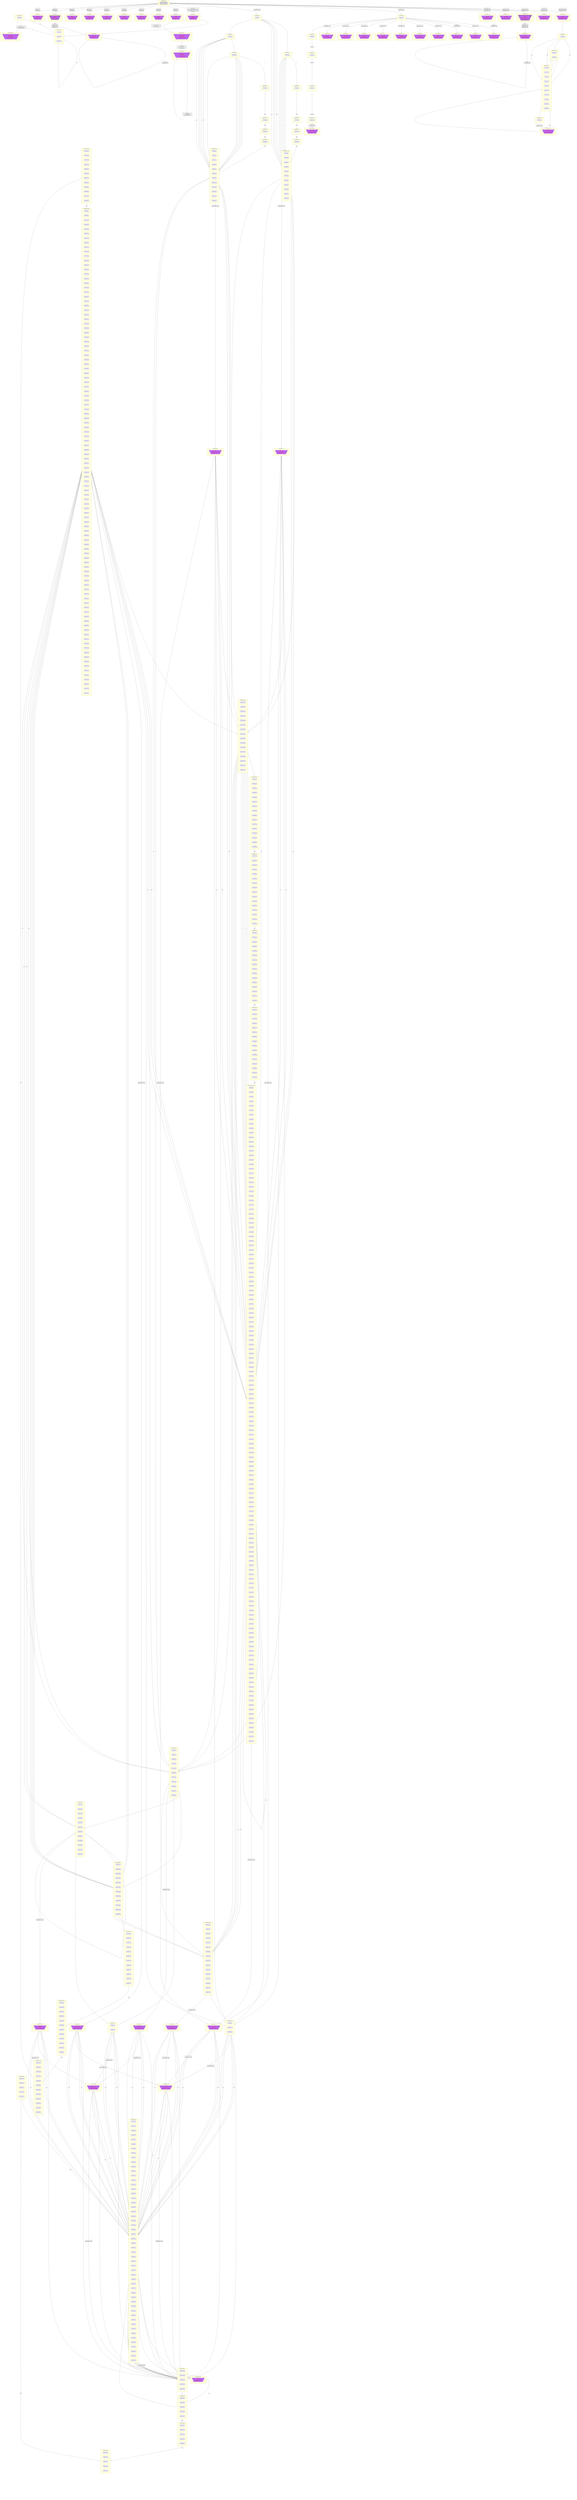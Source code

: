 flowchart
classDef c0001 color:#FF0000;
classDef c0010 stroke-dasharray: 10 10;
classDef c0011 stroke-dasharray: 10 10,color:#FF0000;
classDef c0100 fill:#BB66EE;
classDef c0101 fill:#BB66EE,color:#FF0000;
classDef c0110 fill:#BB66EE,stroke-dasharray: 10 10;
classDef c0111 fill:#BB66EE,stroke-dasharray: 10 10,color:#FF0000;
classDef c1000 stroke:#333,stroke-width:4px;
classDef c1001 stroke:#333,stroke-width:4px,color:#FF0000;
classDef c1010 stroke:#333,stroke-width:4px,stroke-dasharray: 10 10;
classDef c1011 stroke:#333,stroke-width:4px,stroke-dasharray: 10 10,color:#FF0000;
classDef c1100 stroke:#333,stroke-width:4px,fill:#BB66EE;
classDef c1101 stroke:#333,stroke-width:4px,fill:#BB66EE,color:#FF0000;
classDef c1110 stroke:#333,stroke-width:4px,fill:#BB66EE,stroke-dasharray: 10 10;
classDef c1111 stroke:#333,stroke-width:4px,fill:#BB66EE,stroke-dasharray: 10 10,color:#FF0000;
subgraph MiniDFA0_-1564488860["MiniDFA0 {1}"]
DFA0_16944152_0{{"DFA0 wholeStart"}}
class DFA0_16944152_0 c1000;
end
class MiniDFA0_-1564488860 c1000;
subgraph MiniDFA49_842891237["MiniDFA49 {1}"]
DFA1_-466466141_1[\"DFA1 {2}
AcceptToken 'char'"/]
class DFA1_-466466141_1 c0101;
end
class MiniDFA49_842891237 c0101;
subgraph MiniDFA50_814548685["MiniDFA50 {1}"]
DFA2_-842798954_2[\"DFA2 {1}
AcceptToken 'char'"/]
class DFA2_-842798954_2 c0101;
end
class MiniDFA50_814548685 c0101;
subgraph MiniDFA51_-666701631["MiniDFA51 {1}"]
DFA3_530768384_3[\"DFA3 {2}
AcceptToken 'char'
AcceptToken ','"/]
class DFA3_530768384_3 c1101;
end
class MiniDFA51_-666701631 c1101;
subgraph MiniDFA52_-1802278413["MiniDFA52 {1}"]
DFA4_-932520450_4[\"DFA4 {1}
AcceptToken 'char'"/]
class DFA4_-932520450_4 c0101;
end
class MiniDFA52_-1802278413 c0101;
subgraph MiniDFA53_-1417941637["MiniDFA53 {1}"]
DFA5_587719172_5[\"DFA5 {1}
AcceptToken 'char'"/]
class DFA5_587719172_5 c0101;
end
class MiniDFA53_-1417941637 c0101;
subgraph MiniDFA1_-1143441367["MiniDFA1 {1}"]
DFA6_-744759872_6{{"DFA6 {11}"}}
end
subgraph MiniDFA2_-876023745["MiniDFA2 {1}"]
DFA7_-967960378_7{{"DFA7 {1}"}}
end
subgraph MiniDFA54_-178898441["MiniDFA54 {1}"]
DFA8_-765982253_8[\"DFA8 {3}
AcceptToken '/'"/]
class DFA8_-765982253_8 c0101;
end
class MiniDFA54_-178898441 c0101;
subgraph MiniDFA55_-53295593["MiniDFA55 {1}"]
DFA9_-2126461449_9[\"DFA9 {1}
AcceptToken '|'"/]
class DFA9_-2126461449_9 c0101;
end
class MiniDFA55_-53295593 c0101;
subgraph MiniDFA56_102230035["MiniDFA56 {1}"]
DFA10_-1473200222_10[\"DFA10 {1}
AcceptToken '.'"/]
class DFA10_-1473200222_10 c0101;
end
class MiniDFA56_102230035 c0101;
subgraph MiniDFA57_-1957851114["MiniDFA57 {1}"]
DFA11_-1423336801_11[\"DFA11 {1}
AcceptToken '('"/]
class DFA11_-1423336801_11 c0101;
end
class MiniDFA57_-1957851114 c0101;
subgraph MiniDFA58_-251135183["MiniDFA58 {1}"]
DFA12_1030946150_12[\"DFA12 {1}
AcceptToken ')'"/]
class DFA12_1030946150_12 c0101;
end
class MiniDFA58_-251135183 c0101;
subgraph MiniDFA59_1142738461["MiniDFA59 {1}"]
DFA13_1850774341_13[\"DFA13 {1}
AcceptToken '?'"/]
class DFA13_1850774341_13 c0101;
end
class MiniDFA59_1142738461 c0101;
subgraph MiniDFA60_-1726969193["MiniDFA60 {1}"]
DFA14_1294557468_14[\"DFA14 {1}
AcceptToken '+'"/]
class DFA14_1294557468_14 c0101;
end
class MiniDFA60_-1726969193 c0101;
subgraph MiniDFA61_1161097274["MiniDFA61 {1}"]
DFA15_-256658806_15[\"DFA15 {1}
AcceptToken '*'"/]
class DFA15_-256658806_15 c0101;
end
class MiniDFA61_1161097274 c0101;
subgraph MiniDFA62_-196471580["MiniDFA62 {1}"]
DFA16_1318235336_16[\"DFA16 {1}
AcceptToken '{'"/]
class DFA16_1318235336_16 c1101;
end
class MiniDFA62_-196471580 c1101;
subgraph MiniDFA63_557822525["MiniDFA63 {1}"]
DFA17_2049302728_17[\"DFA17 {1}
AcceptToken '}'"/]
class DFA17_2049302728_17 c0101;
end
class MiniDFA63_557822525 c0101;
subgraph MiniDFA5_-1379311917["MiniDFA5 {1}"]
DFA18_-1700780446_18{{"DFA18 {1}"}}
end
subgraph MiniDFA64_40643482["MiniDFA64 {1}"]
DFA19_2031621472_19[\"DFA19 {1}
AcceptToken 'max'"/]
class DFA19_2031621472_19 c0101;
end
class MiniDFA64_40643482 c0101;
subgraph MiniDFA65_1347530852["MiniDFA65 {1}"]
DFA20_182865418_20[\"DFA20 {1}
AcceptToken 'char'"/]
class DFA20_182865418_20 c0101;
end
class MiniDFA65_1347530852 c0101;
subgraph MiniDFA66_-439096252["MiniDFA66 {1}"]
DFA21_-448374596_21[\"DFA21 {1}
AcceptToken 'char'"/]
class DFA21_-448374596_21 c0101;
end
class MiniDFA66_-439096252 c0101;
subgraph MiniDFA67_-1487789429["MiniDFA67 {1}"]
DFA22_-1483064320_22[\"DFA22 {1}
AcceptToken 'char'"/]
class DFA22_-1483064320_22 c0101;
end
class MiniDFA67_-1487789429 c0101;
subgraph MiniDFA68_645736512["MiniDFA68 {1}"]
DFA23_178007938_23[\"DFA23 {1}
AcceptToken 'char'"/]
class DFA23_178007938_23 c0101;
end
class MiniDFA68_645736512 c0101;
subgraph MiniDFA69_1919258854["MiniDFA69 {1}"]
DFA24_-1160883942_24[\"DFA24 {1}
AcceptToken 'char'"/]
class DFA24_-1160883942_24 c0101;
end
class MiniDFA69_1919258854 c0101;
subgraph MiniDFA70_129301845["MiniDFA70 {1}"]
DFA25_99568243_25[\"DFA25 {1}
AcceptToken 'char'"/]
class DFA25_99568243_25 c0101;
end
class MiniDFA70_129301845 c0101;
subgraph MiniDFA71_1089407220["MiniDFA71 {1}"]
DFA26_1981254519_26[\"DFA26 {1}
AcceptToken 'char'"/]
class DFA26_1981254519_26 c0101;
end
class MiniDFA71_1089407220 c0101;
subgraph MiniDFA72_2041419561["MiniDFA72 {1}"]
DFA27_-1747310989_27[\"DFA27 {1}
AcceptToken 'char'"/]
class DFA27_-1747310989_27 c0101;
end
class MiniDFA72_2041419561 c0101;
subgraph MiniDFA73_1816141216["MiniDFA73 {1}"]
DFA28_320067999_28[\"DFA28 {1}
AcceptToken 'char'"/]
class DFA28_320067999_28 c0101;
end
class MiniDFA73_1816141216 c0101;
subgraph MiniDFA74_-1148125694["MiniDFA74 {1}"]
DFA29_1190059532_29[\"DFA29 {1}
AcceptToken 'char'"/]
class DFA29_1190059532_29 c0101;
end
class MiniDFA74_-1148125694 c0101;
subgraph MiniDFA6_-792565095["MiniDFA6 {1}"]
DFA30_-1578301160_30{{"DFA30 {1}"}}
end
subgraph MiniDFA9_-78532286["MiniDFA9 {1}"]
DFA31_1820612443_31{{"DFA31 {7}"}}
end
subgraph MiniDFA11_198887801["MiniDFA11 {11}"]
DFA32_-363845056_32{{"DFA32 {1}"}}
DFA33_-1297231455_33{{"DFA33 {1}"}}
DFA34_-1692144055_34{{"DFA34 {1}"}}
DFA35_-1966421159_35{{"DFA35 {1}"}}
DFA46_-390422153_36{{"DFA46 {1}"}}
DFA47_565191885_37{{"DFA47 {1}"}}
DFA48_1269917626_38{{"DFA48 {1}"}}
DFA49_-1725931782_39{{"DFA49 {1}"}}
DFA50_141993855_40{{"DFA50 {1}"}}
DFA51_1795242459_41{{"DFA51 {1}"}}
DFA300_2083312142_42{{"DFA300 {1}"}}
end
subgraph MiniDFA3_58729091["MiniDFA3 {1}"]
DFA36_-1769108784_43{{"DFA36 {1}"}}
end
subgraph MiniDFA12_-1992620367["MiniDFA12 {3}"]
DFA37_1958857115_44{{"DFA37 {1}"}}
DFA64_1381359178_45{{"DFA64 {1}"}}
DFA110_163354418_46{{"DFA110 {1}"}}
end
subgraph MiniDFA75_1470957555["MiniDFA75 {1}"]
DFA38_-809129977_47[\"DFA38 {1}
AcceptToken 'inlineComment'"/]
class DFA38_-809129977_47 c0101;
end
class MiniDFA75_1470957555 c0101;
subgraph MiniDFA76_1226199141["MiniDFA76 {1}"]
DFA39_-1902216140_48[\"DFA39 {1}
AcceptToken 'min'"/]
class DFA39_-1902216140_48 c0101;
end
class MiniDFA76_1226199141 c0101;
subgraph MiniDFA4_1021904798["MiniDFA4 {10}"]
DFA40_-2141044857_49{{"DFA40 {1}"}}
DFA42_1233326708_50{{"DFA42 {1}"}}
DFA43_763469049_51{{"DFA43 {1}"}}
DFA67_-534340185_52{{"DFA67 {1}"}}
DFA69_1812541269_53{{"DFA69 {1}"}}
DFA70_-302799188_54{{"DFA70 {1}"}}
DFA72_-497486761_55{{"DFA72 {1}"}}
DFA73_302962495_56{{"DFA73 {1}"}}
DFA112_-591348661_57{{"DFA112 {1}"}}
DFA113_-64716170_58{{"DFA113 {1}"}}
end
subgraph MiniDFA13_869246909["MiniDFA13 {2}"]
DFA41_188688325_59{{"DFA41 {2}"}}
DFA68_1566309753_60{{"DFA68 {2}"}}
end
subgraph MiniDFA7_277898649["MiniDFA7 {1}"]
DFA44_2011787984_61{{"DFA44 {1}"}}
end
subgraph MiniDFA14_1039538763["MiniDFA14 {1}"]
DFA45_-1865026615_62{{"DFA45 {1}"}}
end
subgraph MiniDFA34_-1704348727["MiniDFA34 {16}"]
DFA52_1020541556_63{{"DFA52 {23}"}}
DFA85_359409636_64{{"DFA85 {32}"}}
DFA104_-640475553_65{{"DFA104 {23}"}}
DFA118_1755949054_66{{"DFA118 {16}"}}
DFA149_-433609290_67{{"DFA149 {48}"}}
DFA177_-489255047_68{{"DFA177 {32}"}}
DFA196_652043137_69{{"DFA196 {25}"}}
DFA233_-1534959239_70{{"DFA233 {41}"}}
DFA268_-1079564547_71{{"DFA268 {16}"}}
DFA292_-450144686_72{{"DFA292 {48}"}}
DFA329_385469743_73{{"DFA329 {34}"}}
DFA354_1711171438_74{{"DFA354 {25}"}}
DFA376_384461959_75{{"DFA376 {25}"}}
DFA400_-786327161_76{{"DFA400 {41}"}}
DFA472_-1622985394_77{{"DFA472 {34}"}}
DFA490_1968573713_78{{"DFA490 {25}"}}
end
subgraph MiniDFA37_1904167125["MiniDFA37 {146}"]
DFA53_181666314_79{{"DFA53 {3}"}}
DFA54_661619358_80{{"DFA54 {2}"}}
DFA56_304957367_81{{"DFA56 {3}"}}
DFA77_1566759432_82{{"DFA77 {3}"}}
DFA78_-74329481_83{{"DFA78 {3}"}}
DFA79_1299631683_84{{"DFA79 {3}"}}
DFA80_-1055359782_85{{"DFA80 {3}"}}
DFA81_1531002421_86{{"DFA81 {3}"}}
DFA82_1357351153_87{{"DFA82 {3}"}}
DFA86_253920819_88{{"DFA86 {4}"}}
DFA88_600702759_89{{"DFA88 {4}"}}
DFA105_-577832426_90{{"DFA105 {3}"}}
DFA106_-57358186_91{{"DFA106 {2}"}}
DFA109_-2059782814_92{{"DFA109 {3}"}}
DFA119_-113464566_93{{"DFA119 {2}"}}
DFA120_201819932_94{{"DFA120 {2}"}}
DFA124_-2054195861_95{{"DFA124 {4}"}}
DFA125_-1013178949_96{{"DFA125 {4}"}}
DFA126_-2039071568_97{{"DFA126 {4}"}}
DFA127_1319423281_98{{"DFA127 {4}"}}
DFA129_880411691_99{{"DFA129 {4}"}}
DFA131_152013798_100{{"DFA131 {4}"}}
DFA150_519497716_101{{"DFA150 {6}"}}
DFA152_346499553_102{{"DFA152 {6}"}}
DFA169_-603601339_103{{"DFA169 {3}"}}
DFA170_115792160_104{{"DFA170 {3}"}}
DFA171_-1781780288_105{{"DFA171 {3}"}}
DFA172_-751566092_106{{"DFA172 {3}"}}
DFA173_-1770817397_107{{"DFA173 {3}"}}
DFA174_537862290_108{{"DFA174 {3}"}}
DFA178_979474307_109{{"DFA178 {4}"}}
DFA180_-1426287719_110{{"DFA180 {4}"}}
DFA189_2136955907_111{{"DFA189 {2}"}}
DFA190_489260433_112{{"DFA190 {2}"}}
DFA191_366827360_113{{"DFA191 {2}"}}
DFA192_749072996_114{{"DFA192 {2}"}}
DFA193_-641429427_115{{"DFA193 {2}"}}
DFA194_1431540125_116{{"DFA194 {2}"}}
DFA197_1809459081_117{{"DFA197 {3}"}}
DFA198_-63389088_118{{"DFA198 {3}"}}
DFA225_-1293852535_119{{"DFA225 {6}"}}
DFA226_-1828705282_120{{"DFA226 {6}"}}
DFA227_1449952691_121{{"DFA227 {6}"}}
DFA228_-1056672930_122{{"DFA228 {6}"}}
DFA230_-1156637096_123{{"DFA230 {6}"}}
DFA232_365901971_124{{"DFA232 {6}"}}
DFA234_936381520_125{{"DFA234 {5}"}}
DFA236_1793804000_126{{"DFA236 {5}"}}
DFA269_-2055614990_127{{"DFA269 {2}"}}
DFA271_-140144933_128{{"DFA271 {2}"}}
DFA273_-1572126987_129{{"DFA273 {4}"}}
DFA274_1545439781_130{{"DFA274 {4}"}}
DFA275_-1332364492_131{{"DFA275 {4}"}}
DFA276_-107917176_132{{"DFA276 {4}"}}
DFA278_1669038335_133{{"DFA278 {4}"}}
DFA280_-577451973_134{{"DFA280 {4}"}}
DFA293_934925143_135{{"DFA293 {6}"}}
DFA295_-1480584779_136{{"DFA295 {6}"}}
DFA305_546288343_137{{"DFA305 {3}"}}
DFA306_-1467641772_138{{"DFA306 {3}"}}
DFA307_23554141_139{{"DFA307 {3}"}}
DFA308_-1495757543_140{{"DFA308 {3}"}}
DFA309_289331235_141{{"DFA309 {3}"}}
DFA310_1329529421_142{{"DFA310 {3}"}}
DFA330_-1885529218_143{{"DFA330 {4}"}}
DFA331_-2092059198_144{{"DFA331 {4}"}}
DFA333_1082583870_145{{"DFA333 {5}"}}
DFA334_-1312813705_146{{"DFA334 {5}"}}
DFA335_-1841843382_147{{"DFA335 {5}"}}
DFA336_1073681171_148{{"DFA336 {5}"}}
DFA337_1253806872_149{{"DFA337 {5}"}}
DFA338_-1519192571_150{{"DFA338 {5}"}}
DFA355_-937622030_151{{"DFA355 {3}"}}
DFA357_1373894111_152{{"DFA357 {3}"}}
DFA369_1512532161_153{{"DFA369 {2}"}}
DFA370_555356531_154{{"DFA370 {2}"}}
DFA371_-247983659_155{{"DFA371 {2}"}}
DFA372_-797377238_156{{"DFA372 {2}"}}
DFA373_720939884_157{{"DFA373 {2}"}}
DFA374_-1724524652_158{{"DFA374 {2}"}}
DFA377_429976743_159{{"DFA377 {3}"}}
DFA378_-689130717_160{{"DFA378 {3}"}}
DFA392_958570641_161{{"DFA392 {6}"}}
DFA393_-353443698_162{{"DFA393 {6}"}}
DFA394_507313651_163{{"DFA394 {6}"}}
DFA395_1472699226_164{{"DFA395 {6}"}}
DFA397_406058881_165{{"DFA397 {6}"}}
DFA399_595611877_166{{"DFA399 {6}"}}
DFA401_-1136862742_167{{"DFA401 {5}"}}
DFA403_-704170410_168{{"DFA403 {5}"}}
DFA417_-433730794_169{{"DFA417 {3}"}}
DFA428_-650301769_170{{"DFA428 {4}"}}
DFA429_-786789287_171{{"DFA429 {4}"}}
DFA430_-404191241_172{{"DFA430 {4}"}}
DFA431_422960708_173{{"DFA431 {4}"}}
DFA432_158713409_174{{"DFA432 {4}"}}
DFA433_1782684235_175{{"DFA433 {4}"}}
DFA439_881207841_176{{"DFA439 {3}"}}
DFA440_-659644324_177{{"DFA440 {3}"}}
DFA441_-544583695_178{{"DFA441 {3}"}}
DFA442_878815034_179{{"DFA442 {3}"}}
DFA443_1638219969_180{{"DFA443 {3}"}}
DFA444_-1525840660_181{{"DFA444 {3}"}}
DFA456_-779896165_182{{"DFA456 {3}"}}
DFA457_-1304863397_183{{"DFA457 {3}"}}
DFA458_-996021790_184{{"DFA458 {3}"}}
DFA459_2113203395_185{{"DFA459 {3}"}}
DFA460_1001543614_186{{"DFA460 {3}"}}
DFA461_973114008_187{{"DFA461 {3}"}}
DFA473_-1488750015_188{{"DFA473 {4}"}}
DFA474_-170385627_189{{"DFA474 {4}"}}
DFA476_-1058700297_190{{"DFA476 {5}"}}
DFA477_-1332550928_191{{"DFA477 {5}"}}
DFA478_948774558_192{{"DFA478 {5}"}}
DFA479_-1123808061_193{{"DFA479 {5}"}}
DFA480_-216904834_194{{"DFA480 {5}"}}
DFA481_-1038272622_195{{"DFA481 {5}"}}
DFA491_-318046678_196{{"DFA491 {3}"}}
DFA493_-1812638632_197{{"DFA493 {3}"}}
DFA495_467708065_198{{"DFA495 {4}"}}
DFA518_-1610714121_199{{"DFA518 {3}"}}
DFA527_1302873207_200{{"DFA527 {4}"}}
DFA528_-1354692859_201{{"DFA528 {4}"}}
DFA529_-1824285336_202{{"DFA529 {4}"}}
DFA530_-629245662_203{{"DFA530 {4}"}}
DFA531_-52462753_204{{"DFA531 {4}"}}
DFA532_1639714210_205{{"DFA532 {4}"}}
DFA537_1484526935_206{{"DFA537 {3}"}}
DFA538_-1661986848_207{{"DFA538 {3}"}}
DFA539_1327317055_208{{"DFA539 {3}"}}
DFA540_-1498379582_209{{"DFA540 {3}"}}
DFA541_-1902903628_210{{"DFA541 {3}"}}
DFA542_-909525098_211{{"DFA542 {3}"}}
DFA547_1246881977_212{{"DFA547 {2}"}}
DFA553_801838169_213{{"DFA553 {6}"}}
DFA564_-1085908327_214{{"DFA564 {4}"}}
DFA582_86430331_215{{"DFA582 {3}"}}
DFA586_1153469751_216{{"DFA586 {5}"}}
DFA592_-654558436_217{{"DFA592 {2}"}}
DFA596_1112047684_218{{"DFA596 {6}"}}
DFA603_-43440696_219{{"DFA603 {4}"}}
DFA604_1544819044_220{{"DFA604 {3}"}}
DFA606_-1478800653_221{{"DFA606 {3}"}}
DFA609_969393079_222{{"DFA609 {5}"}}
DFA614_47567855_223{{"DFA614 {4}"}}
DFA615_-1894218851_224{{"DFA615 {3}"}}
end
subgraph MiniDFA77_-1459210343["MiniDFA77 {1}"]
DFA55_1720107476_225[\"DFA55 {3}
AcceptToken 'scope'"/]
class DFA55_1720107476_225 c0101;
end
class MiniDFA77_-1459210343 c0101;
subgraph MiniDFA38_-122822540["MiniDFA38 {11}"]
DFA57_1465604317_226{{"DFA57 {2}"}}
DFA87_-1937510701_227{{"DFA87 {3}"}}
DFA108_1685275817_228{{"DFA108 {3}"}}
DFA151_-409644214_229{{"DFA151 {5}"}}
DFA179_1296357271_230{{"DFA179 {3}"}}
DFA235_-423894506_231{{"DFA235 {4}"}}
DFA270_1362901364_232{{"DFA270 {2}"}}
DFA294_1795844057_233{{"DFA294 {5}"}}
DFA356_919692892_234{{"DFA356 {3}"}}
DFA402_515603098_235{{"DFA402 {4}"}}
DFA492_-541001638_236{{"DFA492 {3}"}}
end
subgraph MiniDFA10_203566083["MiniDFA10 {1}"]
DFA58_1005212947_237{{"DFA58 {7}"}}
end
subgraph MiniDFA39_-918686378["MiniDFA39 {12}"]
DFA59_-2054734515_238{{"DFA59 {1}"}}
DFA60_-1743494042_239{{"DFA60 {1}"}}
DFA61_526200419_240{{"DFA61 {1}"}}
DFA62_-1367432899_241{{"DFA62 {1}"}}
DFA63_-297896128_242{{"DFA63 {1}"}}
DFA98_-1506021915_243{{"DFA98 {1}"}}
DFA99_2145600671_244{{"DFA99 {1}"}}
DFA100_-870487162_245{{"DFA100 {1}"}}
DFA101_233804070_246{{"DFA101 {1}"}}
DFA102_-1314823399_247{{"DFA102 {1}"}}
DFA103_1247705901_248{{"DFA103 {1}"}}
DFA451_-2047501813_249{{"DFA451 {1}"}}
end
subgraph MiniDFA40_2012588334["MiniDFA40 {1}"]
DFA65_1698183502_250{{"DFA65 {2}"}}
end
subgraph MiniDFA78_1449554407["MiniDFA78 {1}"]
DFA66_-607700195_251[\"DFA66 {1}
AcceptToken 'inlineComment'"/]
class DFA66_-607700195_251 c0101;
end
class MiniDFA78_1449554407 c0101;
subgraph MiniDFA41_132891221["MiniDFA41 {1}"]
DFA71_1530564430_252{{"DFA71 {1}"}}
end
subgraph MiniDFA8_-557777588["MiniDFA8 {1}"]
DFA74_207072046_253{{"DFA74 {1}"}}
end
subgraph MiniDFA19_-1578052732["MiniDFA19 {1}"]
DFA75_2049052955_254{{"DFA75 {1}"}}
end
subgraph MiniDFA15_-849809986["MiniDFA15 {16}"]
DFA76_1500820341_255{{"DFA76 {3}"}}
DFA123_1190294877_256{{"DFA123 {4}"}}
DFA168_251149966_257{{"DFA168 {3}"}}
DFA188_-711355589_258{{"DFA188 {2}"}}
DFA224_423891003_259{{"DFA224 {6}"}}
DFA272_-1750914998_260{{"DFA272 {4}"}}
DFA304_549457957_261{{"DFA304 {3}"}}
DFA332_-1551819649_262{{"DFA332 {5}"}}
DFA368_-160781712_263{{"DFA368 {2}"}}
DFA391_964708266_264{{"DFA391 {6}"}}
DFA427_942655711_265{{"DFA427 {4}"}}
DFA438_-1848844357_266{{"DFA438 {3}"}}
DFA455_1061862522_267{{"DFA455 {3}"}}
DFA475_1435739856_268{{"DFA475 {5}"}}
DFA526_651954034_269{{"DFA526 {4}"}}
DFA536_-1408203189_270{{"DFA536 {3}"}}
end
subgraph MiniDFA42_-921267714["MiniDFA42 {16}"]
DFA83_-745266114_271{{"DFA83 {1}"}}
DFA84_-828751645_272{{"DFA84 {1}"}}
DFA128_-629488840_273{{"DFA128 {2}"}}
DFA130_304457600_274{{"DFA130 {2}"}}
DFA175_-517969778_275{{"DFA175 {1}"}}
DFA176_-444596819_276{{"DFA176 {1}"}}
DFA229_1572945291_277{{"DFA229 {3}"}}
DFA231_1004245904_278{{"DFA231 {3}"}}
DFA250_1744866074_279{{"DFA250 {2}"}}
DFA252_458979130_280{{"DFA252 {2}"}}
DFA277_-1328523280_281{{"DFA277 {2}"}}
DFA279_-1274163203_282{{"DFA279 {2}"}}
DFA396_-2096956678_283{{"DFA396 {3}"}}
DFA398_2136414114_284{{"DFA398 {3}"}}
DFA413_-461135610_285{{"DFA413 {2}"}}
DFA415_1144862507_286{{"DFA415 {2}"}}
end
subgraph MiniDFA43_-565888129["MiniDFA43 {3}"]
DFA89_1878552512_287{{"DFA89 {2}"}}
DFA121_-1090534103_288{{"DFA121 {1}"}}
DFA153_-1033263179_289{{"DFA153 {3}"}}
end
subgraph MiniDFA79_225943267["MiniDFA79 {1}"]
DFA90_-413276410_290[\"DFA90 {3}
AcceptToken 'scope'"/]
class DFA90_-413276410_290 c0101;
end
class MiniDFA79_225943267 c0101;
subgraph MiniDFA35_-451589683["MiniDFA35 {12}"]
DFA91_-696816144_291{{"DFA91 {23}"}}
DFA132_-1712707236_292{{"DFA132 {32}"}}
DFA155_-2039651060_293{{"DFA155 {39}"}}
DFA181_884865263_294{{"DFA181 {23}"}}
DFA206_-1563095969_295{{"DFA206 {48}"}}
DFA237_1983226565_296{{"DFA237 {41}"}}
DFA281_1065265171_297{{"DFA281 {32}"}}
DFA296_-25018569_298{{"DFA296 {39}"}}
DFA386_1612923296_299{{"DFA386 {48}"}}
DFA404_-755199220_300{{"DFA404 {41}"}}
DFA445_1589845316_301{{"DFA445 {32}"}}
DFA543_1190382238_302{{"DFA543 {32}"}}
end
subgraph MiniDFA44_1745763554["MiniDFA44 {108}"]
DFA92_1402295046_303{{"DFA92 {3}"}}
DFA94_-701898643_304{{"DFA94 {3}"}}
DFA133_1211954898_305{{"DFA133 {4}"}}
DFA135_303338656_306{{"DFA135 {4}"}}
DFA143_-1769214525_307{{"DFA143 {3}"}}
DFA144_-213501455_308{{"DFA144 {3}"}}
DFA145_74582384_309{{"DFA145 {3}"}}
DFA146_-403797321_310{{"DFA146 {3}"}}
DFA147_-243649743_311{{"DFA147 {3}"}}
DFA148_1554076688_312{{"DFA148 {3}"}}
DFA156_313032823_313{{"DFA156 {5}"}}
DFA158_-1564400300_314{{"DFA158 {5}"}}
DFA182_1996148154_315{{"DFA182 {3}"}}
DFA184_753534157_316{{"DFA184 {3}"}}
DFA200_-2010313053_317{{"DFA200 {4}"}}
DFA201_-652283567_318{{"DFA201 {4}"}}
DFA202_49551426_319{{"DFA202 {4}"}}
DFA203_-247904211_320{{"DFA203 {4}"}}
DFA204_317360838_321{{"DFA204 {4}"}}
DFA205_-1997084098_322{{"DFA205 {4}"}}
DFA207_1613448418_323{{"DFA207 {6}"}}
DFA209_1312421384_324{{"DFA209 {6}"}}
DFA238_-2048375580_325{{"DFA238 {5}"}}
DFA240_1052121190_326{{"DFA240 {5}"}}
DFA246_-349846023_327{{"DFA246 {5}"}}
DFA247_-1422614611_328{{"DFA247 {5}"}}
DFA248_-481411790_329{{"DFA248 {5}"}}
DFA249_71640174_330{{"DFA249 {5}"}}
DFA251_-806954731_331{{"DFA251 {5}"}}
DFA253_343880829_332{{"DFA253 {5}"}}
DFA282_652448220_333{{"DFA282 {4}"}}
DFA284_-1593981323_334{{"DFA284 {4}"}}
DFA286_-1239275626_335{{"DFA286 {3}"}}
DFA287_-807560053_336{{"DFA287 {3}"}}
DFA288_145860931_337{{"DFA288 {3}"}}
DFA289_-1081118407_338{{"DFA289 {3}"}}
DFA290_737077985_339{{"DFA290 {3}"}}
DFA291_906950400_340{{"DFA291 {3}"}}
DFA297_330046594_341{{"DFA297 {5}"}}
DFA299_-508481833_342{{"DFA299 {5}"}}
DFA313_-2028653569_343{{"DFA313 {6}"}}
DFA314_2089826783_344{{"DFA314 {6}"}}
DFA315_-807736061_345{{"DFA315 {6}"}}
DFA316_-1140337822_346{{"DFA316 {6}"}}
DFA317_-1898021404_347{{"DFA317 {6}"}}
DFA318_-374253415_348{{"DFA318 {6}"}}
DFA340_-1706957561_349{{"DFA340 {5}"}}
DFA341_-1119279689_350{{"DFA341 {5}"}}
DFA342_522750949_351{{"DFA342 {5}"}}
DFA343_919038158_352{{"DFA343 {5}"}}
DFA344_525608336_353{{"DFA344 {5}"}}
DFA345_-1711726013_354{{"DFA345 {5}"}}
DFA380_201702212_355{{"DFA380 {4}"}}
DFA381_-758931998_356{{"DFA381 {4}"}}
DFA382_1728997469_357{{"DFA382 {4}"}}
DFA383_-290185603_358{{"DFA383 {4}"}}
DFA384_1890538402_359{{"DFA384 {4}"}}
DFA385_-766964812_360{{"DFA385 {4}"}}
DFA387_1246919136_361{{"DFA387 {6}"}}
DFA389_442747989_362{{"DFA389 {6}"}}
DFA405_1094153168_363{{"DFA405 {5}"}}
DFA407_-1064573428_364{{"DFA407 {5}"}}
DFA409_1062363483_365{{"DFA409 {5}"}}
DFA410_-107022917_366{{"DFA410 {5}"}}
DFA411_1935381946_367{{"DFA411 {5}"}}
DFA412_-972343374_368{{"DFA412 {5}"}}
DFA414_872761749_369{{"DFA414 {5}"}}
DFA416_-1485181833_370{{"DFA416 {5}"}}
DFA446_626877535_371{{"DFA446 {4}"}}
DFA448_-1379600703_372{{"DFA448 {4}"}}
DFA464_-1523913446_373{{"DFA464 {6}"}}
DFA465_-1823337099_374{{"DFA465 {6}"}}
DFA466_-929628426_375{{"DFA466 {6}"}}
DFA467_-1711489459_376{{"DFA467 {6}"}}
DFA468_955898247_377{{"DFA468 {6}"}}
DFA469_1110536544_378{{"DFA469 {6}"}}
DFA483_1507746913_379{{"DFA483 {5}"}}
DFA484_-1691323747_380{{"DFA484 {5}"}}
DFA485_1620131457_381{{"DFA485 {5}"}}
DFA486_-1832703975_382{{"DFA486 {5}"}}
DFA487_-1378078438_383{{"DFA487 {5}"}}
DFA488_-1671875830_384{{"DFA488 {5}"}}
DFA501_-1229077503_385{{"DFA501 {3}"}}
DFA510_-1560967484_386{{"DFA510 {4}"}}
DFA511_931599739_387{{"DFA511 {4}"}}
DFA512_1818217767_388{{"DFA512 {4}"}}
DFA513_1874780873_389{{"DFA513 {4}"}}
DFA514_1815903989_390{{"DFA514 {4}"}}
DFA515_841944865_391{{"DFA515 {4}"}}
DFA544_1984334779_392{{"DFA544 {4}"}}
DFA546_2098653690_393{{"DFA546 {4}"}}
DFA549_1838600622_394{{"DFA549 {4}"}}
DFA558_-2094083790_395{{"DFA558 {5}"}}
DFA568_553933978_396{{"DFA568 {3}"}}
DFA576_323340592_397{{"DFA576 {4}"}}
DFA577_455016405_398{{"DFA577 {4}"}}
DFA578_-505422228_399{{"DFA578 {4}"}}
DFA579_-526247676_400{{"DFA579 {4}"}}
DFA580_1429338751_401{{"DFA580 {4}"}}
DFA581_-1429993598_402{{"DFA581 {4}"}}
DFA583_-33571457_403{{"DFA583 {6}"}}
DFA587_1035664119_404{{"DFA587 {5}"}}
DFA594_-1701179964_405{{"DFA594 {4}"}}
DFA600_-146632463_406{{"DFA600 {5}"}}
DFA607_1776041002_407{{"DFA607 {6}"}}
DFA610_-955369958_408{{"DFA610 {5}"}}
DFA613_-2094761446_409{{"DFA613 {4}"}}
DFA617_1712687468_410{{"DFA617 {4}"}}
end
subgraph MiniDFA45_160662095["MiniDFA45 {12}"]
DFA93_154806820_411{{"DFA93 {3}"}}
DFA134_-1732434560_412{{"DFA134 {4}"}}
DFA157_-241831789_413{{"DFA157 {5}"}}
DFA183_227566569_414{{"DFA183 {3}"}}
DFA208_-389465409_415{{"DFA208 {6}"}}
DFA239_-1559286057_416{{"DFA239 {5}"}}
DFA283_-890615127_417{{"DFA283 {4}"}}
DFA298_-1745135626_418{{"DFA298 {5}"}}
DFA388_-2057061085_419{{"DFA388 {6}"}}
DFA406_1701297922_420{{"DFA406 {5}"}}
DFA447_232563883_421{{"DFA447 {4}"}}
DFA545_-1817766437_422{{"DFA545 {4}"}}
end
subgraph MiniDFA46_-582753307["MiniDFA46 {2}"]
DFA95_934921672_423{{"DFA95 {2}"}}
DFA159_-587555032_424{{"DFA159 {3}"}}
end
subgraph MiniDFA80_2146906246["MiniDFA80 {1}"]
DFA96_1464404101_425[\"DFA96 {3}
AcceptToken 'scope'"/]
class DFA96_1464404101_425 c0101;
end
class MiniDFA80_2146906246 c0101;
subgraph MiniDFA16_-70014188["MiniDFA16 {1}"]
DFA97_1590003174_426{{"DFA97 {1}"}}
end
subgraph MiniDFA81_-2040650432["MiniDFA81 {1}"]
DFA107_-676525888_427[\"DFA107 {3}
AcceptToken 'scope'"/]
class DFA107_-676525888_427 c0101;
end
class MiniDFA81_-2040650432 c0101;
subgraph MiniDFA82_416312590["MiniDFA82 {1}"]
DFA111_-1816148618_428[\"DFA111 {1}
AcceptToken 'blockComment'"/]
class DFA111_-1816148618_428 c0101;
end
class MiniDFA82_416312590 c0101;
subgraph MiniDFA83_42426882["MiniDFA83 {1}"]
DFA114_-159807246_429[\"DFA114 {1}
AcceptToken 'refVt'"/]
class DFA114_-159807246_429 c0101;
end
class MiniDFA83_42426882 c0101;
subgraph MiniDFA47_1903133617["MiniDFA47 {1}"]
DFA115_1871586964_430{{"DFA115 {1}"}}
end
subgraph MiniDFA24_-294812210["MiniDFA24 {1}"]
DFA116_-82564238_431{{"DFA116 {1}"}}
end
subgraph MiniDFA20_-1171773440["MiniDFA20 {16}"]
DFA117_-363928094_432{{"DFA117 {3}"}}
DFA195_-187235366_433{{"DFA195 {4}"}}
DFA267_-1852977607_434{{"DFA267 {3}"}}
DFA302_788745069_435{{"DFA302 {2}"}}
DFA328_1021031180_436{{"DFA328 {6}"}}
DFA375_-845361289_437{{"DFA375 {4}"}}
DFA420_625915082_438{{"DFA420 {3}"}}
DFA434_-705226295_439{{"DFA434 {5}"}}
DFA453_997971205_440{{"DFA453 {2}"}}
DFA471_-1174366220_441{{"DFA471 {6}"}}
DFA503_-1228841107_442{{"DFA503 {4}"}}
DFA508_2115188654_443{{"DFA508 {3}"}}
DFA521_1456966786_444{{"DFA521 {3}"}}
DFA533_1682348156_445{{"DFA533 {5}"}}
DFA570_-1642434395_446{{"DFA570 {4}"}}
DFA574_1557740685_447{{"DFA574 {3}"}}
end
subgraph MiniDFA84_-780717701["MiniDFA84 {1}"]
DFA122_-718238184_448[\"DFA122 {2}
AcceptToken 'scope'"/]
class DFA122_-718238184_448 c0101;
end
class MiniDFA84_-780717701 c0101;
subgraph MiniDFA36_959556427["MiniDFA36 {5}"]
DFA136_1925899605_449{{"DFA136 {16}"}}
DFA161_-853437322_450{{"DFA161 {32}"}}
DFA219_-166700093_451{{"DFA219 {9}"}}
DFA241_2077520202_452{{"DFA241 {25}"}}
DFA263_1609276286_453{{"DFA263 {18}"}}
end
subgraph MiniDFA48_-348829668["MiniDFA48 {54}"]
DFA137_-2029145306_454{{"DFA137 {2}"}}
DFA138_184801705_455{{"DFA138 {1}"}}
DFA140_1916585818_456{{"DFA140 {2}"}}
DFA141_1593150553_457{{"DFA141 {1}"}}
DFA162_-591303532_458{{"DFA162 {4}"}}
DFA163_-613775363_459{{"DFA163 {2}"}}
DFA165_-312129245_460{{"DFA165 {4}"}}
DFA166_-426362773_461{{"DFA166 {3}"}}
DFA211_-1730310341_462{{"DFA211 {2}"}}
DFA212_-899710498_463{{"DFA212 {2}"}}
DFA213_-762750888_464{{"DFA213 {2}"}}
DFA214_2005676858_465{{"DFA214 {2}"}}
DFA215_-1143678876_466{{"DFA215 {2}"}}
DFA216_-223771956_467{{"DFA216 {2}"}}
DFA217_1831127891_468{{"DFA217 {1}"}}
DFA218_-483347670_469{{"DFA218 {1}"}}
DFA220_228490607_470{{"DFA220 {1}"}}
DFA221_1360037060_471{{"DFA221 {1}"}}
DFA242_2089432400_472{{"DFA242 {3}"}}
DFA243_127389074_473{{"DFA243 {3}"}}
DFA244_1244418659_474{{"DFA244 {2}"}}
DFA255_1608398299_475{{"DFA255 {4}"}}
DFA256_1088312076_476{{"DFA256 {4}"}}
DFA257_-1890578063_477{{"DFA257 {4}"}}
DFA258_246019706_478{{"DFA258 {4}"}}
DFA259_247042969_479{{"DFA259 {4}"}}
DFA260_1350289114_480{{"DFA260 {4}"}}
DFA261_-148867614_481{{"DFA261 {2}"}}
DFA262_970950226_482{{"DFA262 {2}"}}
DFA264_1820595423_483{{"DFA264 {2}"}}
DFA265_444950249_484{{"DFA265 {2}"}}
DFA321_-1369602486_485{{"DFA321 {1}"}}
DFA322_419700058_486{{"DFA322 {1}"}}
DFA323_1437861796_487{{"DFA323 {1}"}}
DFA324_1246312758_488{{"DFA324 {1}"}}
DFA325_-898201558_489{{"DFA325 {1}"}}
DFA326_-1346794232_490{{"DFA326 {1}"}}
DFA347_397781149_491{{"DFA347 {3}"}}
DFA348_-1522964142_492{{"DFA348 {3}"}}
DFA349_-769774548_493{{"DFA349 {3}"}}
DFA350_669005554_494{{"DFA350 {3}"}}
DFA351_-821462736_495{{"DFA351 {3}"}}
DFA352_-895955820_496{{"DFA352 {3}"}}
DFA360_-218311498_497{{"DFA360 {2}"}}
DFA361_1363967762_498{{"DFA361 {2}"}}
DFA362_-697092116_499{{"DFA362 {2}"}}
DFA363_1100831674_500{{"DFA363 {2}"}}
DFA364_248419659_501{{"DFA364 {2}"}}
DFA365_476647495_502{{"DFA365 {2}"}}
DFA551_134390761_503{{"DFA551 {2}"}}
DFA561_-1604446668_504{{"DFA561 {4}"}}
DFA584_156047288_505{{"DFA584 {1}"}}
DFA588_-1985093816_506{{"DFA588 {3}"}}
DFA591_-66092508_507{{"DFA591 {2}"}}
end
subgraph MiniDFA85_223547861["MiniDFA85 {1}"]
DFA139_-1985013682_508[\"DFA139 {2}
AcceptToken 'scope'"/]
class DFA139_-1985013682_508 c0101;
end
class MiniDFA85_223547861 c0101;
subgraph MiniDFA17_-1355077629["MiniDFA17 {12}"]
DFA142_6268964_509{{"DFA142 {3}"}}
DFA199_978580891_510{{"DFA199 {4}"}}
DFA245_-261869890_511{{"DFA245 {5}"}}
DFA285_-1195108763_512{{"DFA285 {3}"}}
DFA312_-230063666_513{{"DFA312 {6}"}}
DFA339_-1131649045_514{{"DFA339 {5}"}}
DFA379_1344009756_515{{"DFA379 {4}"}}
DFA408_-1983074745_516{{"DFA408 {5}"}}
DFA463_1297685003_517{{"DFA463 {6}"}}
DFA482_765609830_518{{"DFA482 {5}"}}
DFA509_403231874_519{{"DFA509 {4}"}}
DFA575_1431934254_520{{"DFA575 {4}"}}
end
subgraph MiniDFA86_-864200611["MiniDFA86 {1}"]
DFA154_-1781667555_521[\"DFA154 {4}
AcceptToken 'scope'"/]
class DFA154_-1781667555_521 c0101;
end
class MiniDFA86_-864200611 c0101;
subgraph MiniDFA87_1405914729["MiniDFA87 {1}"]
DFA160_-1319318110_522[\"DFA160 {4}
AcceptToken 'scope'"/]
class DFA160_-1319318110_522 c0101;
end
class MiniDFA87_1405914729 c0101;
subgraph MiniDFA88_-1842715272["MiniDFA88 {1}"]
DFA164_-319089335_523[\"DFA164 {3}
AcceptToken 'scope'"/]
class DFA164_-319089335_523 c0101;
end
class MiniDFA88_-1842715272 c0101;
subgraph MiniDFA21_-1804639411["MiniDFA21 {1}"]
DFA167_1748979468_524{{"DFA167 {1}"}}
end
subgraph MiniDFA89_2058828144["MiniDFA89 {1}"]
DFA185_562927614_525[\"DFA185 {1}
AcceptToken 'char'"/]
class DFA185_562927614_525 c0101;
end
class MiniDFA89_2058828144 c0101;
subgraph MiniDFA29_977233616["MiniDFA29 {1}"]
DFA186_-1568638491_526{{"DFA186 {1}"}}
end
subgraph MiniDFA25_-635781597["MiniDFA25 {16}"]
DFA187_19982576_527{{"DFA187 {3}"}}
DFA303_597505342_528{{"DFA303 {4}"}}
DFA367_-68184002_529{{"DFA367 {3}"}}
DFA418_1901273986_530{{"DFA418 {2}"}}
DFA426_1882842632_531{{"DFA426 {6}"}}
DFA454_507775553_532{{"DFA454 {4}"}}
DFA496_-672078123_533{{"DFA496 {3}"}}
DFA504_-272392778_534{{"DFA504 {5}"}}
DFA519_-1232920889_535{{"DFA519 {2}"}}
DFA525_-1171065505_536{{"DFA525 {6}"}}
DFA554_24624097_537{{"DFA554 {4}"}}
DFA559_-1376353958_538{{"DFA559 {3}"}}
DFA565_1274490866_539{{"DFA565 {3}"}}
DFA571_-1256677671_540{{"DFA571 {5}"}}
DFA597_-1674640018_541{{"DFA597 {4}"}}
DFA601_-557627223_542{{"DFA601 {3}"}}
end
subgraph MiniDFA18_-503155464["MiniDFA18 {5}"]
DFA210_1788702725_543{{"DFA210 {2}"}}
DFA254_709495009_544{{"DFA254 {4}"}}
DFA320_-505927054_545{{"DFA320 {1}"}}
DFA346_1737540338_546{{"DFA346 {3}"}}
DFA359_-68987951_547{{"DFA359 {2}"}}
end
subgraph MiniDFA90_1906253955["MiniDFA90 {1}"]
DFA222_636435754_548[\"DFA222 {1}
AcceptToken 'scope'"/]
class DFA222_636435754_548 c0101;
end
class MiniDFA90_1906253955 c0101;
subgraph MiniDFA22_1696834914["MiniDFA22 {12}"]
DFA223_1857518633_549{{"DFA223 {3}"}}
DFA311_1631206960_550{{"DFA311 {4}"}}
DFA353_1425454021_551{{"DFA353 {5}"}}
DFA390_1727669562_552{{"DFA390 {3}"}}
DFA422_271709217_553{{"DFA422 {6}"}}
DFA435_1618885728_554{{"DFA435 {5}"}}
DFA462_-646994606_555{{"DFA462 {4}"}}
DFA489_-1653465477_556{{"DFA489 {5}"}}
DFA523_-1132707843_557{{"DFA523 {6}"}}
DFA534_1027605885_558{{"DFA534 {5}"}}
DFA560_945387906_559{{"DFA560 {4}"}}
DFA602_-2133237176_560{{"DFA602 {4}"}}
end
subgraph MiniDFA26_1043414290["MiniDFA26 {1}"]
DFA266_1339944060_561{{"DFA266 {1}"}}
end
subgraph MiniDFA30_-922968907["MiniDFA30 {16}"]
DFA301_-692135446_562{{"DFA301 {3}"}}
DFA419_996872161_563{{"DFA419 {4}"}}
DFA452_1976808203_564{{"DFA452 {3}"}}
DFA494_1455830562_565{{"DFA494 {2}"}}
DFA502_-148617872_566{{"DFA502 {6}"}}
DFA520_136961962_567{{"DFA520 {4}"}}
DFA548_2027413551_568{{"DFA548 {3}"}}
DFA555_1363462264_569{{"DFA555 {5}"}}
DFA563_329643893_570{{"DFA563 {2}"}}
DFA569_-1503879344_571{{"DFA569 {6}"}}
DFA585_1093946926_572{{"DFA585 {4}"}}
DFA589_646895733_573{{"DFA589 {3}"}}
DFA593_1540562884_574{{"DFA593 {3}"}}
DFA598_-563213672_575{{"DFA598 {5}"}}
DFA608_2132593200_576{{"DFA608 {4}"}}
DFA611_734553861_577{{"DFA611 {3}"}}
end
subgraph MiniDFA23_173596888["MiniDFA23 {5}"]
DFA319_1499093875_578{{"DFA319 {2}"}}
DFA358_1466681154_579{{"DFA358 {4}"}}
DFA424_-23959560_580{{"DFA424 {1}"}}
DFA436_240441719_581{{"DFA436 {3}"}}
DFA450_1826959453_582{{"DFA450 {2}"}}
end
subgraph MiniDFA27_-437079166["MiniDFA27 {12}"]
DFA327_-1446957993_583{{"DFA327 {3}"}}
DFA421_1640183111_584{{"DFA421 {4}"}}
DFA437_-427948344_585{{"DFA437 {5}"}}
DFA470_2018432351_586{{"DFA470 {3}"}}
DFA498_-1016522397_587{{"DFA498 {6}"}}
DFA505_-1049578939_588{{"DFA505 {5}"}}
DFA522_952340438_589{{"DFA522 {4}"}}
DFA535_262318245_590{{"DFA535 {5}"}}
DFA567_392972571_591{{"DFA567 {6}"}}
DFA572_-254513333_592{{"DFA572 {5}"}}
DFA590_463846688_593{{"DFA590 {4}"}}
DFA612_-2013957720_594{{"DFA612 {4}"}}
end
subgraph MiniDFA31_1410309543["MiniDFA31 {1}"]
DFA366_-883628910_595{{"DFA366 {1}"}}
end
subgraph MiniDFA28_609486508["MiniDFA28 {5}"]
DFA423_1449508891_596{{"DFA423 {2}"}}
DFA449_1079793950_597{{"DFA449 {4}"}}
DFA500_1300307628_598{{"DFA500 {1}"}}
DFA506_-1500768850_599{{"DFA506 {3}"}}
DFA517_-1190894568_600{{"DFA517 {2}"}}
end
subgraph MiniDFA32_787943428["MiniDFA32 {12}"]
DFA425_-752168233_601{{"DFA425 {3}"}}
DFA497_-1876590615_602{{"DFA497 {4}"}}
DFA507_-685629537_603{{"DFA507 {5}"}}
DFA524_335103234_604{{"DFA524 {3}"}}
DFA550_1452240833_605{{"DFA550 {6}"}}
DFA556_1402646732_606{{"DFA556 {5}"}}
DFA566_2040358805_607{{"DFA566 {4}"}}
DFA573_759249896_608{{"DFA573 {5}"}}
DFA595_1723486584_609{{"DFA595 {6}"}}
DFA599_-1525673215_610{{"DFA599 {5}"}}
DFA605_1353425647_611{{"DFA605 {4}"}}
DFA616_481988975_612{{"DFA616 {4}"}}
end
subgraph MiniDFA33_-1754604030["MiniDFA33 {5}"]
DFA499_505126847_613{{"DFA499 {2}"}}
DFA516_-971109530_614{{"DFA516 {4}"}}
DFA552_-761190881_615{{"DFA552 {1}"}}
DFA557_-187955535_616{{"DFA557 {3}"}}
DFA562_-139465501_617{{"DFA562 {2}"}}
end
MiniDFA0_-1564488860 -->|"<
BeginToken 'refVt''char'
ExtendToken 'char'"|MiniDFA49_842891237
MiniDFA0_-1564488860 -->|"[#32;-#35;%-']
BeginToken 'char'
ExtendToken 'char'"|MiniDFA50_814548685
MiniDFA0_-1564488860 -->|",
BeginToken 'char'','
ExtendToken 'char'','"|MiniDFA51_-666701631
MiniDFA0_-1564488860 -->|"-
BeginToken 'char'
ExtendToken 'char'"|MiniDFA52_-1802278413
MiniDFA0_-1564488860 -->|"[0-;=>@-Z_-z~]
BeginToken 'char'
ExtendToken 'char'"|MiniDFA53_-1417941637
MiniDFA0_-1564488860 -->|"#92;
BeginToken 'char'"|MiniDFA1_-1143441367
MiniDFA0_-1564488860 -->|"[
BeginToken 'scope'"|MiniDFA2_-876023745
MiniDFA0_-1564488860 -->|"/
BeginToken '/''blockComment''inlineComment'
ExtendToken '/'"|MiniDFA54_-178898441
MiniDFA0_-1564488860 -->|"|
BeginToken '|'
ExtendToken '|'"|MiniDFA55_-53295593
MiniDFA0_-1564488860 -->|".
BeginToken '.'
ExtendToken '.'"|MiniDFA56_102230035
MiniDFA0_-1564488860 -->|"(
BeginToken '('
ExtendToken '('"|MiniDFA57_-1957851114
MiniDFA0_-1564488860 -->|")
BeginToken ')'
ExtendToken ')'"|MiniDFA58_-251135183
MiniDFA0_-1564488860 -->|"?
BeginToken '?'
ExtendToken '?'"|MiniDFA59_1142738461
MiniDFA0_-1564488860 -->|"+
BeginToken '+'
ExtendToken '+'"|MiniDFA60_-1726969193
MiniDFA0_-1564488860 -->|"*
BeginToken '*'
ExtendToken '*'"|MiniDFA61_1161097274
MiniDFA0_-1564488860 -->|"{
BeginToken '{'
ExtendToken '{'"|MiniDFA62_-196471580
MiniDFA0_-1564488860 -->|"}
BeginToken '}'
ExtendToken '}'"|MiniDFA63_557822525
MiniDFA49_842891237 -->|"'"|MiniDFA5_-1379311917
MiniDFA51_-666701631 -->|"[0-9]
AcceptPrevious ','
BeginToken 'max'
ExtendToken 'max'"|MiniDFA64_40643482
MiniDFA1_-1143441367 -->|"[$()*+]
ExtendToken 'char'"|MiniDFA65_1347530852
MiniDFA1_-1143441367 -->|"-
ExtendToken 'char'"|MiniDFA66_-439096252
MiniDFA1_-1143441367 -->|"[./<>?]
ExtendToken 'char'"|MiniDFA67_-1487789429
MiniDFA1_-1143441367 -->|"[
ExtendToken 'char'"|MiniDFA68_645736512
MiniDFA1_-1143441367 -->|"#92;
ExtendToken 'char'"|MiniDFA69_1919258854
MiniDFA1_-1143441367 -->|"]
ExtendToken 'char'"|MiniDFA70_129301845
MiniDFA1_-1143441367 -->|"^
ExtendToken 'char'"|MiniDFA71_1089407220
MiniDFA1_-1143441367 -->|"{
ExtendToken 'char'"|MiniDFA72_2041419561
MiniDFA1_-1143441367 -->|"|
ExtendToken 'char'"|MiniDFA73_1816141216
MiniDFA1_-1143441367 -->|"}
ExtendToken 'char'"|MiniDFA74_-1148125694
MiniDFA1_-1143441367 -->|"u"|MiniDFA6_-792565095
MiniDFA2_-876023745 -->|"#92;"|MiniDFA9_-78532286
MiniDFA2_-876023745 -->|"[#32;-Z]"|MiniDFA11_198887801
MiniDFA2_-876023745 -->|"["|MiniDFA11_198887801
MiniDFA2_-876023745 -->|"]"|MiniDFA11_198887801
MiniDFA2_-876023745 -->|"[_-~]"|MiniDFA11_198887801
MiniDFA2_-876023745 -->|"^"|MiniDFA3_58729091
MiniDFA54_-178898441 -->|"*"|MiniDFA12_-1992620367
MiniDFA54_-178898441 -->|"/
ExtendToken 'inlineComment'"|MiniDFA75_1470957555
MiniDFA62_-196471580 -->|"[0-9]
AcceptPrevious '{'
BeginToken 'min'
ExtendToken 'min'"|MiniDFA76_1226199141
MiniDFA5_-1379311917 -->|"[#32;-&]"|MiniDFA4_1021904798
MiniDFA5_-1379311917 -->|"#92;"|MiniDFA13_869246909
MiniDFA5_-1379311917 -->|"[(-[]"|MiniDFA4_1021904798
MiniDFA5_-1379311917 -->|"[]-~]"|MiniDFA4_1021904798
MiniDFA64_40643482 -->|"[0-9]
ExtendToken 'max'"|MiniDFA64_40643482
MiniDFA6_-792565095 -->|"[0-9a-fA-F]"|MiniDFA7_277898649
MiniDFA9_-78532286 -->|"u"|MiniDFA14_1039538763
MiniDFA9_-78532286 -->|"t"|MiniDFA11_198887801
MiniDFA9_-78532286 -->|"n"|MiniDFA11_198887801
MiniDFA9_-78532286 -->|"r"|MiniDFA11_198887801
MiniDFA9_-78532286 -->|"-"|MiniDFA11_198887801
MiniDFA9_-78532286 -->|"#92;"|MiniDFA11_198887801
MiniDFA9_-78532286 -->|"^"|MiniDFA11_198887801
MiniDFA11_198887801 -->|"#92;"|MiniDFA34_-1704348727
MiniDFA11_198887801 -->|"[#32;-Z]"|MiniDFA37_1904167125
MiniDFA11_198887801 -->|"["|MiniDFA37_1904167125
MiniDFA11_198887801 -->|"]
ExtendToken 'scope'"|MiniDFA77_-1459210343
MiniDFA11_198887801 -->|"[_-~]"|MiniDFA37_1904167125
MiniDFA11_198887801 -->|"^"|MiniDFA38_-122822540
MiniDFA3_58729091 -->|"#92;"|MiniDFA10_203566083
MiniDFA3_58729091 -->|"[#32;-Z]"|MiniDFA39_-918686378
MiniDFA3_58729091 -->|"["|MiniDFA39_-918686378
MiniDFA3_58729091 -->|"]"|MiniDFA39_-918686378
MiniDFA3_58729091 -->|"^"|MiniDFA39_-918686378
MiniDFA3_58729091 -->|"[_-~]"|MiniDFA39_-918686378
MiniDFA12_-1992620367 -->|"[^*]"|MiniDFA12_-1992620367
MiniDFA12_-1992620367 -->|"*"|MiniDFA40_2012588334
MiniDFA75_1470957555 -->|"[#92;t#92;r#32;-~]
ExtendToken 'inlineComment'"|MiniDFA78_1449554407
MiniDFA76_1226199141 -->|"[0-9]
ExtendToken 'min'"|MiniDFA76_1226199141
MiniDFA4_1021904798 -->|"[#32;-&]"|MiniDFA4_1021904798
MiniDFA4_1021904798 -->|"#92;"|MiniDFA13_869246909
MiniDFA4_1021904798 -->|"[(-[]"|MiniDFA4_1021904798
MiniDFA4_1021904798 -->|"[]-~]"|MiniDFA4_1021904798
MiniDFA4_1021904798 -->|"'"|MiniDFA41_132891221
MiniDFA13_869246909 -->|"'"|MiniDFA4_1021904798
MiniDFA13_869246909 -->|"#92;"|MiniDFA4_1021904798
MiniDFA7_277898649 -->|"[0-9a-fA-F]"|MiniDFA8_-557777588
MiniDFA14_1039538763 -->|"[0-9]"|MiniDFA19_-1578052732
MiniDFA34_-1704348727 -->|"u"|MiniDFA15_-849809986
MiniDFA34_-1704348727 -->|"t"|MiniDFA37_1904167125
MiniDFA34_-1704348727 -->|"n"|MiniDFA37_1904167125
MiniDFA34_-1704348727 -->|"r"|MiniDFA37_1904167125
MiniDFA34_-1704348727 -->|"-"|MiniDFA37_1904167125
MiniDFA34_-1704348727 -->|"#92;"|MiniDFA37_1904167125
MiniDFA34_-1704348727 -->|"^"|MiniDFA37_1904167125
MiniDFA34_-1704348727 -->|"["|MiniDFA42_-921267714
MiniDFA34_-1704348727 -->|"]"|MiniDFA42_-921267714
MiniDFA37_1904167125 -->|"#92;"|MiniDFA34_-1704348727
MiniDFA37_1904167125 -->|"[#32;-Z]"|MiniDFA37_1904167125
MiniDFA37_1904167125 -->|"^"|MiniDFA38_-122822540
MiniDFA37_1904167125 -->|"[_-~]"|MiniDFA37_1904167125
MiniDFA37_1904167125 -->|"["|MiniDFA43_-565888129
MiniDFA37_1904167125 -->|"]
ExtendToken 'scope'"|MiniDFA79_225943267
MiniDFA77_-1459210343 -->|"#92;"|MiniDFA34_-1704348727
MiniDFA77_-1459210343 -->|"[#32;-Z]"|MiniDFA37_1904167125
MiniDFA77_-1459210343 -->|"^"|MiniDFA38_-122822540
MiniDFA77_-1459210343 -->|"[_-~]"|MiniDFA37_1904167125
MiniDFA77_-1459210343 -->|"["|MiniDFA43_-565888129
MiniDFA77_-1459210343 -->|"]
ExtendToken 'scope'"|MiniDFA79_225943267
MiniDFA38_-122822540 -->|"#92;"|MiniDFA35_-451589683
MiniDFA38_-122822540 -->|"[#32;-Z]"|MiniDFA44_1745763554
MiniDFA38_-122822540 -->|"^"|MiniDFA45_160662095
MiniDFA38_-122822540 -->|"[_-~]"|MiniDFA44_1745763554
MiniDFA38_-122822540 -->|"["|MiniDFA46_-582753307
MiniDFA38_-122822540 -->|"]
ExtendToken 'scope'"|MiniDFA80_2146906246
MiniDFA10_203566083 -->|"u"|MiniDFA16_-70014188
MiniDFA10_203566083 -->|"t"|MiniDFA39_-918686378
MiniDFA10_203566083 -->|"n"|MiniDFA39_-918686378
MiniDFA10_203566083 -->|"r"|MiniDFA39_-918686378
MiniDFA10_203566083 -->|"-"|MiniDFA39_-918686378
MiniDFA10_203566083 -->|"#92;"|MiniDFA39_-918686378
MiniDFA10_203566083 -->|"^"|MiniDFA39_-918686378
MiniDFA39_-918686378 -->|"#92;"|MiniDFA34_-1704348727
MiniDFA39_-918686378 -->|"[#32;-Z]"|MiniDFA37_1904167125
MiniDFA39_-918686378 -->|"["|MiniDFA37_1904167125
MiniDFA39_-918686378 -->|"]
ExtendToken 'scope'"|MiniDFA81_-2040650432
MiniDFA39_-918686378 -->|"^"|MiniDFA38_-122822540
MiniDFA39_-918686378 -->|"[_-~]"|MiniDFA37_1904167125
MiniDFA40_2012588334 -->|"[^/]"|MiniDFA12_-1992620367
MiniDFA40_2012588334 -->|"/
ExtendToken 'blockComment'"|MiniDFA82_416312590
MiniDFA78_1449554407 -->|"[#92;t#92;r#32;-~]
ExtendToken 'inlineComment'"|MiniDFA78_1449554407
MiniDFA41_132891221 -->|">
ExtendToken 'refVt'"|MiniDFA83_42426882
MiniDFA8_-557777588 -->|"[0-9a-fA-F]"|MiniDFA47_1903133617
MiniDFA19_-1578052732 -->|"[0-9]"|MiniDFA24_-294812210
MiniDFA15_-849809986 -->|"[0-9]"|MiniDFA20_-1171773440
MiniDFA42_-921267714 -->|"#92;"|MiniDFA34_-1704348727
MiniDFA42_-921267714 -->|"[#32;-Z]"|MiniDFA37_1904167125
MiniDFA42_-921267714 -->|"^"|MiniDFA38_-122822540
MiniDFA42_-921267714 -->|"[_-~]"|MiniDFA37_1904167125
MiniDFA42_-921267714 -->|"["|MiniDFA43_-565888129
MiniDFA42_-921267714 -->|"]
ExtendToken 'scope'"|MiniDFA84_-780717701
MiniDFA43_-565888129 -->|"#92;"|MiniDFA36_959556427
MiniDFA43_-565888129 -->|"[#32;-Z]"|MiniDFA48_-348829668
MiniDFA43_-565888129 -->|"["|MiniDFA48_-348829668
MiniDFA43_-565888129 -->|"]
ExtendToken 'scope'"|MiniDFA85_223547861
MiniDFA43_-565888129 -->|"[_-~]"|MiniDFA48_-348829668
MiniDFA43_-565888129 -->|"^"|MiniDFA48_-348829668
MiniDFA79_225943267 -->|"#92;"|MiniDFA36_959556427
MiniDFA79_225943267 -->|"[#32;-Z]"|MiniDFA48_-348829668
MiniDFA79_225943267 -->|"["|MiniDFA48_-348829668
MiniDFA79_225943267 -->|"]
ExtendToken 'scope'"|MiniDFA85_223547861
MiniDFA79_225943267 -->|"[_-~]"|MiniDFA48_-348829668
MiniDFA79_225943267 -->|"^"|MiniDFA48_-348829668
MiniDFA35_-451589683 -->|"u"|MiniDFA17_-1355077629
MiniDFA35_-451589683 -->|"t"|MiniDFA44_1745763554
MiniDFA35_-451589683 -->|"n"|MiniDFA44_1745763554
MiniDFA35_-451589683 -->|"r"|MiniDFA44_1745763554
MiniDFA35_-451589683 -->|"-"|MiniDFA44_1745763554
MiniDFA35_-451589683 -->|"["|MiniDFA42_-921267714
MiniDFA35_-451589683 -->|"#92;"|MiniDFA44_1745763554
MiniDFA35_-451589683 -->|"]"|MiniDFA42_-921267714
MiniDFA35_-451589683 -->|"^"|MiniDFA44_1745763554
MiniDFA44_1745763554 -->|"#92;"|MiniDFA34_-1704348727
MiniDFA44_1745763554 -->|"[#32;-Z]"|MiniDFA37_1904167125
MiniDFA44_1745763554 -->|"^"|MiniDFA38_-122822540
MiniDFA44_1745763554 -->|"[_-~]"|MiniDFA37_1904167125
MiniDFA44_1745763554 -->|"["|MiniDFA43_-565888129
MiniDFA44_1745763554 -->|"]
ExtendToken 'scope'"|MiniDFA86_-864200611
MiniDFA45_160662095 -->|"#92;"|MiniDFA35_-451589683
MiniDFA45_160662095 -->|"[#32;-Z]"|MiniDFA44_1745763554
MiniDFA45_160662095 -->|"^"|MiniDFA45_160662095
MiniDFA45_160662095 -->|"[_-~]"|MiniDFA44_1745763554
MiniDFA45_160662095 -->|"["|MiniDFA46_-582753307
MiniDFA45_160662095 -->|"]
ExtendToken 'scope'"|MiniDFA87_1405914729
MiniDFA46_-582753307 -->|"#92;"|MiniDFA36_959556427
MiniDFA46_-582753307 -->|"[#32;-Z]"|MiniDFA48_-348829668
MiniDFA46_-582753307 -->|"["|MiniDFA48_-348829668
MiniDFA46_-582753307 -->|"]
ExtendToken 'scope'"|MiniDFA88_-1842715272
MiniDFA46_-582753307 -->|"[_-~]"|MiniDFA48_-348829668
MiniDFA46_-582753307 -->|"^"|MiniDFA48_-348829668
MiniDFA80_2146906246 -->|"#92;"|MiniDFA36_959556427
MiniDFA80_2146906246 -->|"[#32;-Z]"|MiniDFA48_-348829668
MiniDFA80_2146906246 -->|"["|MiniDFA48_-348829668
MiniDFA80_2146906246 -->|"]
ExtendToken 'scope'"|MiniDFA88_-1842715272
MiniDFA80_2146906246 -->|"[_-~]"|MiniDFA48_-348829668
MiniDFA80_2146906246 -->|"^"|MiniDFA48_-348829668
MiniDFA16_-70014188 -->|"[0-9]"|MiniDFA21_-1804639411
MiniDFA81_-2040650432 -->|"#92;"|MiniDFA34_-1704348727
MiniDFA81_-2040650432 -->|"[#32;-Z]"|MiniDFA37_1904167125
MiniDFA81_-2040650432 -->|"^"|MiniDFA38_-122822540
MiniDFA81_-2040650432 -->|"[_-~]"|MiniDFA37_1904167125
MiniDFA81_-2040650432 -->|"["|MiniDFA43_-565888129
MiniDFA81_-2040650432 -->|"]
ExtendToken 'scope'"|MiniDFA79_225943267
MiniDFA47_1903133617 -->|"[0-9a-fA-F]
ExtendToken 'char'"|MiniDFA89_2058828144
MiniDFA24_-294812210 -->|"[0-9]"|MiniDFA29_977233616
MiniDFA20_-1171773440 -->|"[0-9]"|MiniDFA25_-635781597
MiniDFA84_-780717701 -->|"#92;"|MiniDFA36_959556427
MiniDFA84_-780717701 -->|"[#32;-Z]"|MiniDFA48_-348829668
MiniDFA84_-780717701 -->|"["|MiniDFA48_-348829668
MiniDFA84_-780717701 -->|"]
ExtendToken 'scope'"|MiniDFA85_223547861
MiniDFA84_-780717701 -->|"[_-~]"|MiniDFA48_-348829668
MiniDFA84_-780717701 -->|"^"|MiniDFA48_-348829668
MiniDFA36_959556427 -->|"u"|MiniDFA18_-503155464
MiniDFA36_959556427 -->|"t"|MiniDFA48_-348829668
MiniDFA36_959556427 -->|"n"|MiniDFA48_-348829668
MiniDFA36_959556427 -->|"r"|MiniDFA48_-348829668
MiniDFA36_959556427 -->|"-"|MiniDFA48_-348829668
MiniDFA36_959556427 -->|"#92;"|MiniDFA48_-348829668
MiniDFA36_959556427 -->|"^"|MiniDFA48_-348829668
MiniDFA36_959556427 -->|"["|MiniDFA48_-348829668
MiniDFA36_959556427 -->|"]"|MiniDFA48_-348829668
MiniDFA48_-348829668 -->|"#92;"|MiniDFA36_959556427
MiniDFA48_-348829668 -->|"[#32;-Z]"|MiniDFA48_-348829668
MiniDFA48_-348829668 -->|"^"|MiniDFA48_-348829668
MiniDFA48_-348829668 -->|"[_-~]"|MiniDFA48_-348829668
MiniDFA48_-348829668 -->|"]
ExtendToken 'scope'"|MiniDFA90_1906253955
MiniDFA85_223547861 -->|"#92;"|MiniDFA36_959556427
MiniDFA85_223547861 -->|"[#32;-Z]"|MiniDFA48_-348829668
MiniDFA85_223547861 -->|"^"|MiniDFA48_-348829668
MiniDFA85_223547861 -->|"[_-~]"|MiniDFA48_-348829668
MiniDFA85_223547861 -->|"]
ExtendToken 'scope'"|MiniDFA90_1906253955
MiniDFA17_-1355077629 -->|"[0-9]"|MiniDFA22_1696834914
MiniDFA86_-864200611 -->|"#92;"|MiniDFA36_959556427
MiniDFA86_-864200611 -->|"[#32;-Z]"|MiniDFA48_-348829668
MiniDFA86_-864200611 -->|"["|MiniDFA48_-348829668
MiniDFA86_-864200611 -->|"]
ExtendToken 'scope'"|MiniDFA85_223547861
MiniDFA86_-864200611 -->|"[_-~]"|MiniDFA48_-348829668
MiniDFA86_-864200611 -->|"^"|MiniDFA48_-348829668
MiniDFA87_1405914729 -->|"#92;"|MiniDFA36_959556427
MiniDFA87_1405914729 -->|"[#32;-Z]"|MiniDFA48_-348829668
MiniDFA87_1405914729 -->|"["|MiniDFA48_-348829668
MiniDFA87_1405914729 -->|"]
ExtendToken 'scope'"|MiniDFA88_-1842715272
MiniDFA87_1405914729 -->|"[_-~]"|MiniDFA48_-348829668
MiniDFA87_1405914729 -->|"^"|MiniDFA48_-348829668
MiniDFA88_-1842715272 -->|"#92;"|MiniDFA36_959556427
MiniDFA88_-1842715272 -->|"[#32;-Z]"|MiniDFA48_-348829668
MiniDFA88_-1842715272 -->|"^"|MiniDFA48_-348829668
MiniDFA88_-1842715272 -->|"[_-~]"|MiniDFA48_-348829668
MiniDFA88_-1842715272 -->|"]
ExtendToken 'scope'"|MiniDFA90_1906253955
MiniDFA21_-1804639411 -->|"[0-9]"|MiniDFA26_1043414290
MiniDFA29_977233616 -->|"[0-9]"|MiniDFA11_198887801
MiniDFA25_-635781597 -->|"[0-9]"|MiniDFA30_-922968907
MiniDFA18_-503155464 -->|"[0-9]"|MiniDFA23_173596888
MiniDFA22_1696834914 -->|"[0-9]"|MiniDFA27_-437079166
MiniDFA26_1043414290 -->|"[0-9]"|MiniDFA31_1410309543
MiniDFA30_-922968907 -->|"[0-9]"|MiniDFA37_1904167125
MiniDFA23_173596888 -->|"[0-9]"|MiniDFA28_609486508
MiniDFA27_-437079166 -->|"[0-9]"|MiniDFA32_787943428
MiniDFA31_1410309543 -->|"[0-9]"|MiniDFA39_-918686378
MiniDFA28_609486508 -->|"[0-9]"|MiniDFA33_-1754604030
MiniDFA32_787943428 -->|"[0-9]"|MiniDFA44_1745763554
MiniDFA33_-1754604030 -->|"[0-9]"|MiniDFA48_-348829668